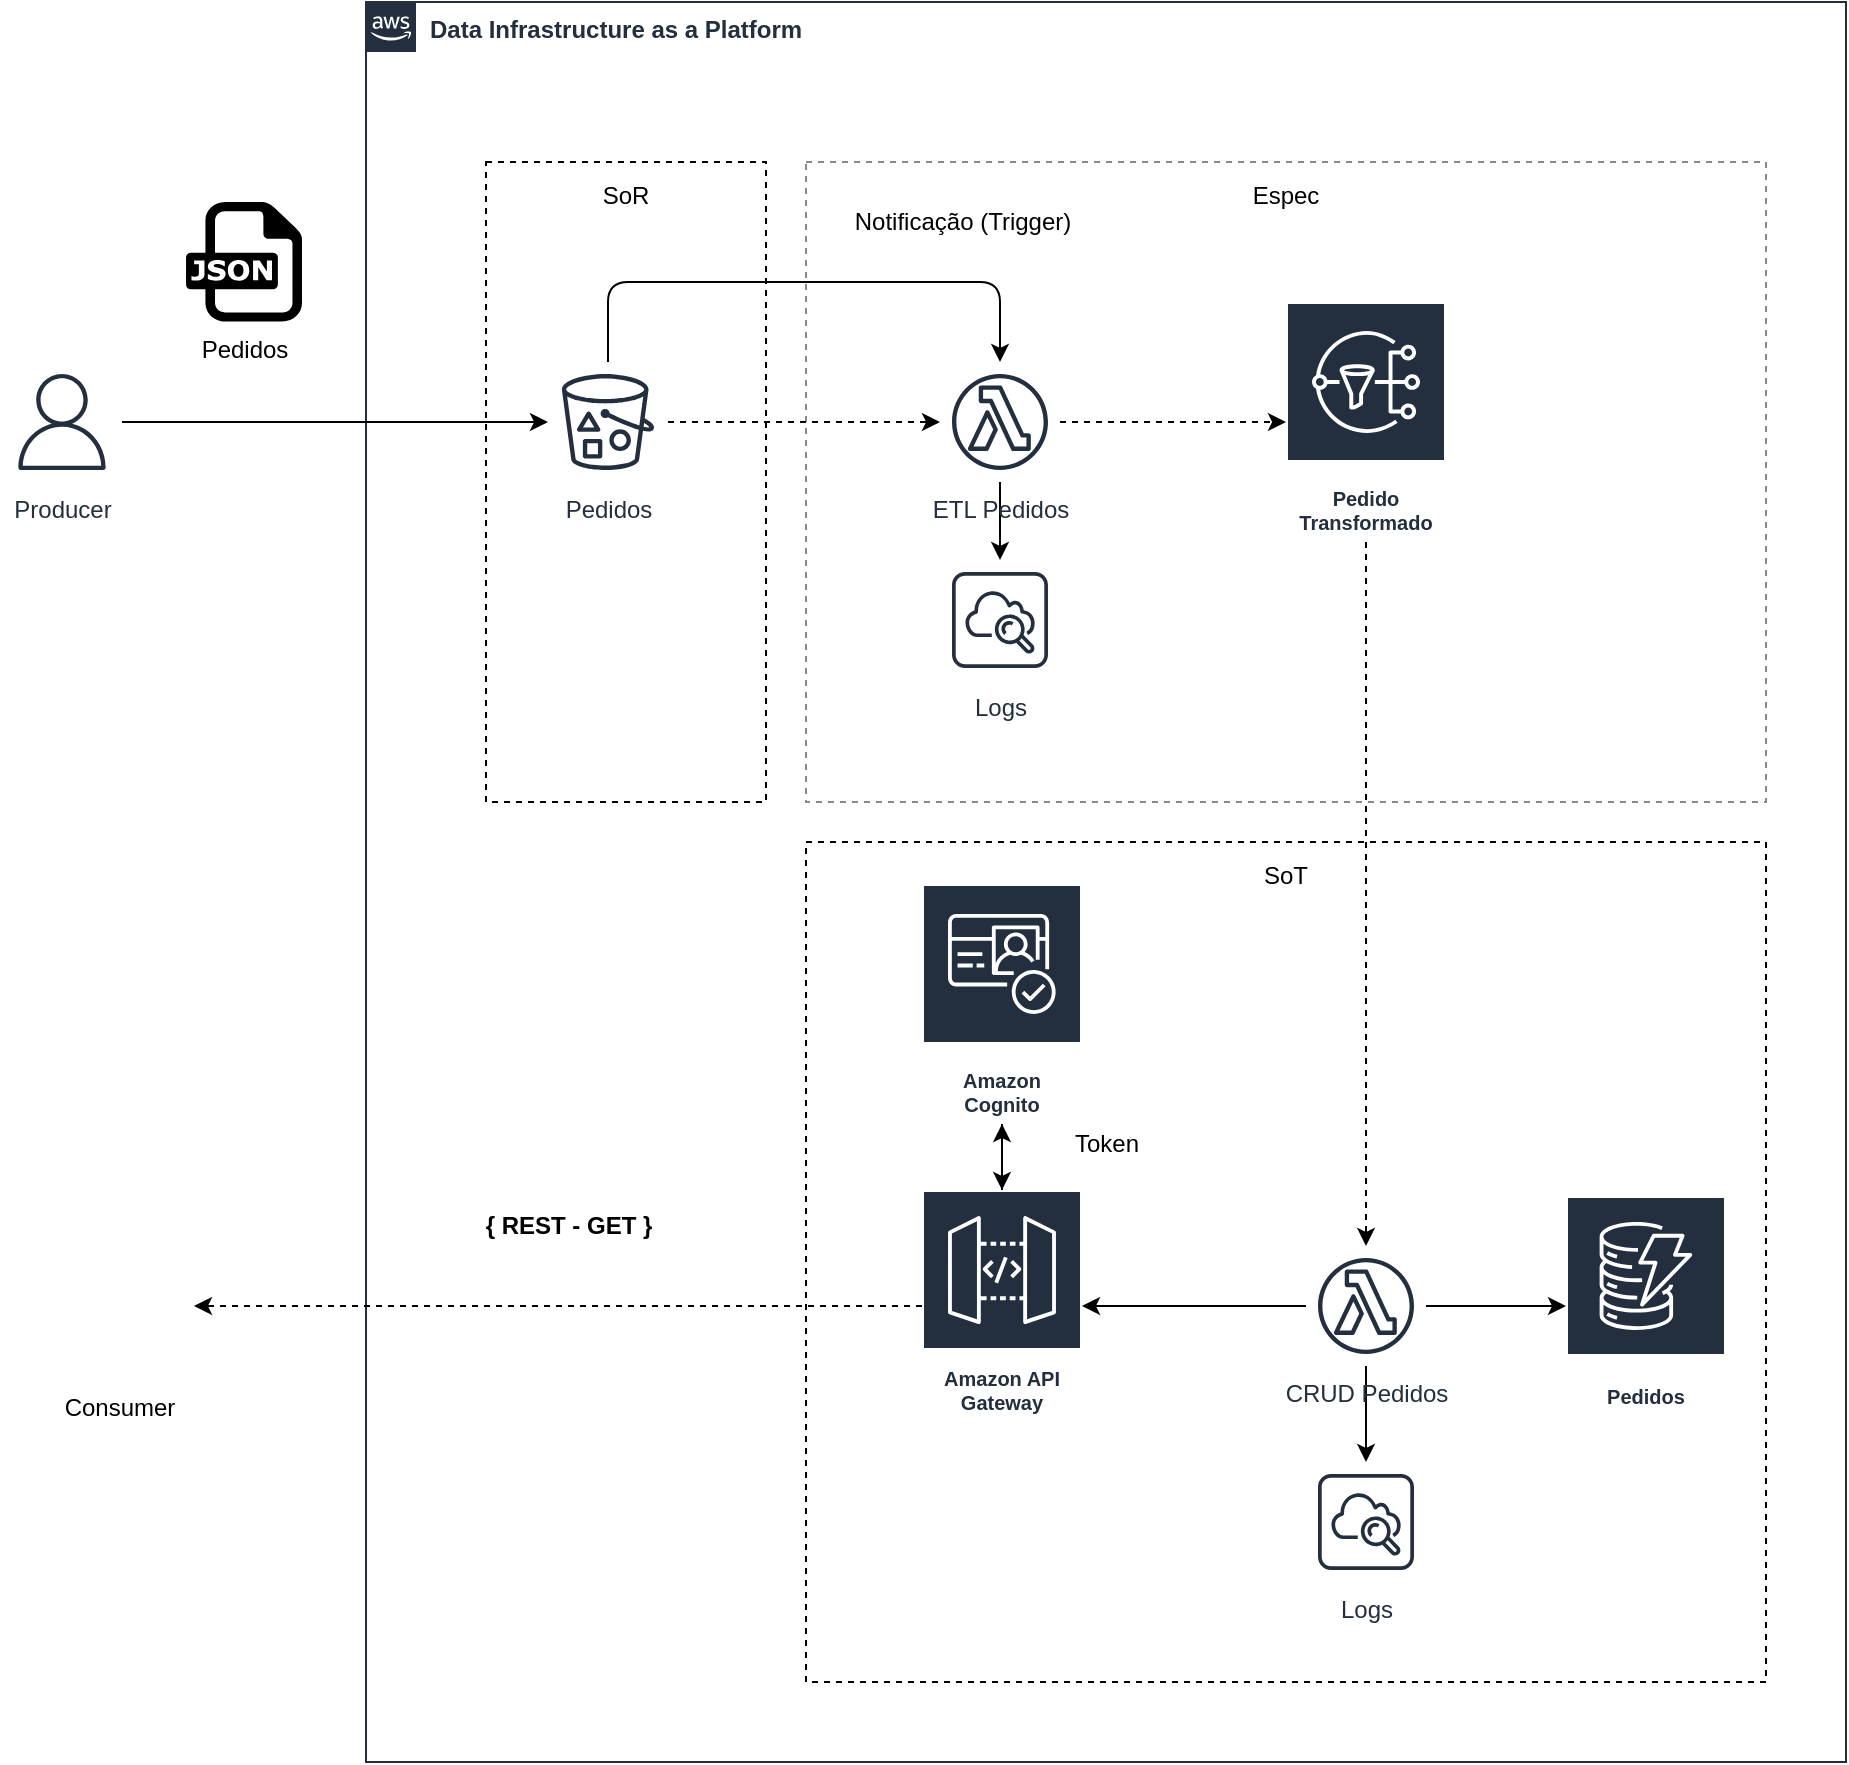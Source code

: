 <mxfile version="14.6.13" type="device" pages="2"><diagram id="7bRCLN8JIusY9yEpDGm1" name="Diagrama "><mxGraphModel dx="3027" dy="1966" grid="1" gridSize="10" guides="1" tooltips="1" connect="1" arrows="1" fold="1" page="1" pageScale="1" pageWidth="827" pageHeight="1169" math="0" shadow="0"><root><mxCell id="0"/><mxCell id="1" parent="0"/><mxCell id="kMIfG-kZ2XxKV5-afjMU-1" value="&lt;b&gt;Data Infrastructure as a Platform&lt;/b&gt;" style="points=[[0,0],[0.25,0],[0.5,0],[0.75,0],[1,0],[1,0.25],[1,0.5],[1,0.75],[1,1],[0.75,1],[0.5,1],[0.25,1],[0,1],[0,0.75],[0,0.5],[0,0.25]];outlineConnect=0;gradientColor=none;html=1;whiteSpace=wrap;fontSize=12;fontStyle=0;shape=mxgraph.aws4.group;grIcon=mxgraph.aws4.group_aws_cloud_alt;strokeColor=#232F3E;fillColor=none;verticalAlign=top;align=left;spacingLeft=30;fontColor=#232F3E;dashed=0;" parent="1" vertex="1"><mxGeometry x="80" y="-40" width="740" height="880" as="geometry"/></mxCell><mxCell id="kMIfG-kZ2XxKV5-afjMU-25" value="&lt;span style=&quot;color: rgb(0 , 0 , 0)&quot;&gt;Espec&lt;/span&gt;" style="outlineConnect=0;gradientColor=none;html=1;whiteSpace=wrap;fontSize=12;fontStyle=0;strokeColor=#858B94;fillColor=none;verticalAlign=top;align=center;fontColor=#858B94;dashed=1;spacingTop=3;" parent="1" vertex="1"><mxGeometry x="300" y="40" width="480" height="320" as="geometry"/></mxCell><mxCell id="kMIfG-kZ2XxKV5-afjMU-24" value="&lt;font color=&quot;#000000&quot;&gt;SoR&lt;/font&gt;" style="outlineConnect=0;gradientColor=none;html=1;whiteSpace=wrap;fontSize=12;fontStyle=0;strokeColor=#000000;fillColor=none;verticalAlign=top;align=center;fontColor=#858B94;dashed=1;spacingTop=3;" parent="1" vertex="1"><mxGeometry x="140" y="40" width="140" height="320" as="geometry"/></mxCell><mxCell id="kMIfG-kZ2XxKV5-afjMU-26" value="&lt;font color=&quot;#000000&quot;&gt;SoT&lt;/font&gt;" style="outlineConnect=0;gradientColor=none;html=1;whiteSpace=wrap;fontSize=12;fontStyle=0;strokeColor=#000000;fillColor=none;verticalAlign=top;align=center;fontColor=#858B94;dashed=1;spacingTop=3;" parent="1" vertex="1"><mxGeometry x="300" y="380" width="480" height="420" as="geometry"/></mxCell><mxCell id="kMIfG-kZ2XxKV5-afjMU-6" style="edgeStyle=orthogonalEdgeStyle;rounded=0;orthogonalLoop=1;jettySize=auto;html=1;dashed=1;" parent="1" source="kMIfG-kZ2XxKV5-afjMU-2" target="kMIfG-kZ2XxKV5-afjMU-5" edge="1"><mxGeometry relative="1" as="geometry"/></mxCell><mxCell id="kMIfG-kZ2XxKV5-afjMU-7" style="edgeStyle=orthogonalEdgeStyle;orthogonalLoop=1;jettySize=auto;html=1;rounded=1;" parent="1" source="kMIfG-kZ2XxKV5-afjMU-2" target="kMIfG-kZ2XxKV5-afjMU-5" edge="1"><mxGeometry relative="1" as="geometry"><Array as="points"><mxPoint x="201" y="100"/><mxPoint x="397" y="100"/></Array></mxGeometry></mxCell><mxCell id="kMIfG-kZ2XxKV5-afjMU-2" value="Pedidos" style="outlineConnect=0;fontColor=#232F3E;gradientColor=none;strokeColor=#232F3E;fillColor=#ffffff;dashed=0;verticalLabelPosition=bottom;verticalAlign=top;align=center;html=1;fontSize=12;fontStyle=0;aspect=fixed;shape=mxgraph.aws4.resourceIcon;resIcon=mxgraph.aws4.bucket_with_objects;" parent="1" vertex="1"><mxGeometry x="171" y="140" width="60" height="60" as="geometry"/></mxCell><mxCell id="kMIfG-kZ2XxKV5-afjMU-9" style="edgeStyle=orthogonalEdgeStyle;rounded=1;orthogonalLoop=1;jettySize=auto;html=1;dashed=1;" parent="1" source="kMIfG-kZ2XxKV5-afjMU-5" target="kMIfG-kZ2XxKV5-afjMU-8" edge="1"><mxGeometry relative="1" as="geometry"/></mxCell><mxCell id="kMIfG-kZ2XxKV5-afjMU-11" style="edgeStyle=orthogonalEdgeStyle;rounded=1;orthogonalLoop=1;jettySize=auto;html=1;" parent="1" source="kMIfG-kZ2XxKV5-afjMU-5" target="kMIfG-kZ2XxKV5-afjMU-10" edge="1"><mxGeometry relative="1" as="geometry"/></mxCell><mxCell id="kMIfG-kZ2XxKV5-afjMU-5" value="ETL Pedidos" style="outlineConnect=0;fontColor=#232F3E;gradientColor=none;strokeColor=#232F3E;fillColor=#ffffff;dashed=0;verticalLabelPosition=bottom;verticalAlign=top;align=center;html=1;fontSize=12;fontStyle=0;aspect=fixed;shape=mxgraph.aws4.resourceIcon;resIcon=mxgraph.aws4.lambda_function;" parent="1" vertex="1"><mxGeometry x="367" y="140" width="60" height="60" as="geometry"/></mxCell><mxCell id="kMIfG-kZ2XxKV5-afjMU-13" style="edgeStyle=orthogonalEdgeStyle;rounded=1;orthogonalLoop=1;jettySize=auto;html=1;dashed=1;" parent="1" source="kMIfG-kZ2XxKV5-afjMU-8" target="kMIfG-kZ2XxKV5-afjMU-12" edge="1"><mxGeometry relative="1" as="geometry"/></mxCell><mxCell id="kMIfG-kZ2XxKV5-afjMU-8" value="Pedido Transformado" style="outlineConnect=0;fontColor=#232F3E;gradientColor=none;strokeColor=#ffffff;fillColor=#232F3E;dashed=0;verticalLabelPosition=middle;verticalAlign=bottom;align=center;html=1;whiteSpace=wrap;fontSize=10;fontStyle=1;spacing=3;shape=mxgraph.aws4.productIcon;prIcon=mxgraph.aws4.sns;" parent="1" vertex="1"><mxGeometry x="540" y="110" width="80" height="120" as="geometry"/></mxCell><mxCell id="kMIfG-kZ2XxKV5-afjMU-10" value="Logs" style="outlineConnect=0;fontColor=#232F3E;gradientColor=none;strokeColor=#232F3E;fillColor=#ffffff;dashed=0;verticalLabelPosition=bottom;verticalAlign=top;align=center;html=1;fontSize=12;fontStyle=0;aspect=fixed;shape=mxgraph.aws4.resourceIcon;resIcon=mxgraph.aws4.instance_with_cloudwatch;" parent="1" vertex="1"><mxGeometry x="367" y="239" width="60" height="60" as="geometry"/></mxCell><mxCell id="kMIfG-kZ2XxKV5-afjMU-15" style="edgeStyle=orthogonalEdgeStyle;rounded=1;orthogonalLoop=1;jettySize=auto;html=1;" parent="1" source="kMIfG-kZ2XxKV5-afjMU-12" target="kMIfG-kZ2XxKV5-afjMU-14" edge="1"><mxGeometry relative="1" as="geometry"/></mxCell><mxCell id="kMIfG-kZ2XxKV5-afjMU-17" style="edgeStyle=orthogonalEdgeStyle;rounded=1;orthogonalLoop=1;jettySize=auto;html=1;" parent="1" source="kMIfG-kZ2XxKV5-afjMU-12" target="kMIfG-kZ2XxKV5-afjMU-16" edge="1"><mxGeometry relative="1" as="geometry"/></mxCell><mxCell id="kMIfG-kZ2XxKV5-afjMU-20" style="edgeStyle=orthogonalEdgeStyle;rounded=1;orthogonalLoop=1;jettySize=auto;html=1;" parent="1" source="kMIfG-kZ2XxKV5-afjMU-12" target="kMIfG-kZ2XxKV5-afjMU-19" edge="1"><mxGeometry relative="1" as="geometry"/></mxCell><mxCell id="kMIfG-kZ2XxKV5-afjMU-12" value="CRUD Pedidos" style="outlineConnect=0;fontColor=#232F3E;gradientColor=none;strokeColor=#232F3E;fillColor=#ffffff;dashed=0;verticalLabelPosition=bottom;verticalAlign=top;align=center;html=1;fontSize=12;fontStyle=0;aspect=fixed;shape=mxgraph.aws4.resourceIcon;resIcon=mxgraph.aws4.lambda_function;" parent="1" vertex="1"><mxGeometry x="550" y="582" width="60" height="60" as="geometry"/></mxCell><mxCell id="kMIfG-kZ2XxKV5-afjMU-14" value="Logs" style="outlineConnect=0;fontColor=#232F3E;gradientColor=none;strokeColor=#232F3E;fillColor=#ffffff;dashed=0;verticalLabelPosition=bottom;verticalAlign=top;align=center;html=1;fontSize=12;fontStyle=0;aspect=fixed;shape=mxgraph.aws4.resourceIcon;resIcon=mxgraph.aws4.instance_with_cloudwatch;" parent="1" vertex="1"><mxGeometry x="550" y="690" width="60" height="60" as="geometry"/></mxCell><mxCell id="kMIfG-kZ2XxKV5-afjMU-16" value="Pedidos" style="outlineConnect=0;fontColor=#232F3E;gradientColor=none;strokeColor=#ffffff;fillColor=#232F3E;dashed=0;verticalLabelPosition=middle;verticalAlign=bottom;align=center;html=1;whiteSpace=wrap;fontSize=10;fontStyle=1;spacing=3;shape=mxgraph.aws4.productIcon;prIcon=mxgraph.aws4.dynamodb;" parent="1" vertex="1"><mxGeometry x="680" y="557" width="80" height="110" as="geometry"/></mxCell><mxCell id="kMIfG-kZ2XxKV5-afjMU-27" style="edgeStyle=orthogonalEdgeStyle;rounded=1;orthogonalLoop=1;jettySize=auto;html=1;" parent="1" source="kMIfG-kZ2XxKV5-afjMU-19" target="kMIfG-kZ2XxKV5-afjMU-21" edge="1"><mxGeometry relative="1" as="geometry"/></mxCell><mxCell id="kMIfG-kZ2XxKV5-afjMU-34" style="edgeStyle=orthogonalEdgeStyle;rounded=1;orthogonalLoop=1;jettySize=auto;html=1;dashed=1;" parent="1" source="kMIfG-kZ2XxKV5-afjMU-19" target="kMIfG-kZ2XxKV5-afjMU-33" edge="1"><mxGeometry relative="1" as="geometry"/></mxCell><mxCell id="kMIfG-kZ2XxKV5-afjMU-19" value="Amazon API Gateway" style="outlineConnect=0;fontColor=#232F3E;gradientColor=none;strokeColor=#ffffff;fillColor=#232F3E;dashed=0;verticalLabelPosition=middle;verticalAlign=bottom;align=center;html=1;whiteSpace=wrap;fontSize=10;fontStyle=1;spacing=3;shape=mxgraph.aws4.productIcon;prIcon=mxgraph.aws4.api_gateway;" parent="1" vertex="1"><mxGeometry x="358" y="554" width="80" height="116" as="geometry"/></mxCell><mxCell id="kMIfG-kZ2XxKV5-afjMU-28" style="edgeStyle=orthogonalEdgeStyle;rounded=1;orthogonalLoop=1;jettySize=auto;html=1;" parent="1" source="kMIfG-kZ2XxKV5-afjMU-21" target="kMIfG-kZ2XxKV5-afjMU-19" edge="1"><mxGeometry relative="1" as="geometry"/></mxCell><mxCell id="kMIfG-kZ2XxKV5-afjMU-21" value="Amazon Cognito" style="outlineConnect=0;fontColor=#232F3E;gradientColor=none;strokeColor=#ffffff;fillColor=#232F3E;dashed=0;verticalLabelPosition=middle;verticalAlign=bottom;align=center;html=1;whiteSpace=wrap;fontSize=10;fontStyle=1;spacing=3;shape=mxgraph.aws4.productIcon;prIcon=mxgraph.aws4.cognito;" parent="1" vertex="1"><mxGeometry x="358" y="401" width="80" height="120" as="geometry"/></mxCell><mxCell id="kMIfG-kZ2XxKV5-afjMU-30" style="edgeStyle=orthogonalEdgeStyle;rounded=1;orthogonalLoop=1;jettySize=auto;html=1;" parent="1" source="kMIfG-kZ2XxKV5-afjMU-29" target="kMIfG-kZ2XxKV5-afjMU-2" edge="1"><mxGeometry relative="1" as="geometry"><mxPoint x="50" y="170" as="targetPoint"/></mxGeometry></mxCell><mxCell id="kMIfG-kZ2XxKV5-afjMU-29" value="Producer" style="outlineConnect=0;fontColor=#232F3E;gradientColor=none;strokeColor=#232F3E;fillColor=#ffffff;dashed=0;verticalLabelPosition=bottom;verticalAlign=top;align=center;html=1;fontSize=12;fontStyle=0;aspect=fixed;shape=mxgraph.aws4.resourceIcon;resIcon=mxgraph.aws4.user;" parent="1" vertex="1"><mxGeometry x="-102" y="140" width="60" height="60" as="geometry"/></mxCell><mxCell id="kMIfG-kZ2XxKV5-afjMU-33" value="Consumer" style="shape=image;verticalLabelPosition=bottom;labelBackgroundColor=#ffffff;verticalAlign=top;aspect=fixed;imageAspect=0;image=/home/carlos/Downloads/insomnia-logo-A35E09EB19-seeklogo.com.png;fillColor=#000000;" parent="1" vertex="1"><mxGeometry x="-80" y="575" width="74" height="74" as="geometry"/></mxCell><mxCell id="kMIfG-kZ2XxKV5-afjMU-35" value="Pedidos" style="dashed=0;outlineConnect=0;html=1;align=center;labelPosition=center;verticalLabelPosition=bottom;verticalAlign=top;shape=mxgraph.weblogos.json" parent="1" vertex="1"><mxGeometry x="-10" y="60" width="58" height="59.8" as="geometry"/></mxCell><mxCell id="kMIfG-kZ2XxKV5-afjMU-36" value="Notificação (Trigger)" style="text;html=1;align=center;verticalAlign=middle;resizable=0;points=[];autosize=1;strokeColor=none;" parent="1" vertex="1"><mxGeometry x="318" y="60" width="120" height="20" as="geometry"/></mxCell><mxCell id="kMIfG-kZ2XxKV5-afjMU-37" value="&lt;b&gt;{ REST - GET }&lt;/b&gt;" style="text;html=1;align=center;verticalAlign=middle;resizable=0;points=[];autosize=1;strokeColor=none;" parent="1" vertex="1"><mxGeometry x="131" y="562" width="100" height="20" as="geometry"/></mxCell><mxCell id="kMIfG-kZ2XxKV5-afjMU-38" value="Token" style="text;html=1;align=center;verticalAlign=middle;resizable=0;points=[];autosize=1;strokeColor=none;" parent="1" vertex="1"><mxGeometry x="425" y="521" width="50" height="20" as="geometry"/></mxCell></root></mxGraphModel></diagram><diagram id="82RQSQwWm1QwLnbKYQ6V" name="Diagrama V2"><mxGraphModel dx="3467" dy="2125" grid="1" gridSize="10" guides="1" tooltips="1" connect="1" arrows="1" fold="1" page="1" pageScale="1" pageWidth="827" pageHeight="1169" math="0" shadow="0"><root><mxCell id="2MVRSRnJ4XyWGXJKMUaI-0"/><mxCell id="2MVRSRnJ4XyWGXJKMUaI-1" parent="2MVRSRnJ4XyWGXJKMUaI-0"/><mxCell id="ZOmo52U6UvI4Ss1eRWlx-0" value="&lt;b&gt;Infraestrutura de Dados como Plataforma&lt;/b&gt;" style="points=[[0,0],[0.25,0],[0.5,0],[0.75,0],[1,0],[1,0.25],[1,0.5],[1,0.75],[1,1],[0.75,1],[0.5,1],[0.25,1],[0,1],[0,0.75],[0,0.5],[0,0.25]];outlineConnect=0;gradientColor=none;html=1;whiteSpace=wrap;fontSize=12;fontStyle=0;shape=mxgraph.aws4.group;grIcon=mxgraph.aws4.group_aws_cloud_alt;strokeColor=#232F3E;fillColor=none;verticalAlign=top;align=left;spacingLeft=30;fontColor=#232F3E;dashed=0;" vertex="1" parent="2MVRSRnJ4XyWGXJKMUaI-1"><mxGeometry x="80" y="-80" width="830" height="830" as="geometry"/></mxCell><mxCell id="ZOmo52U6UvI4Ss1eRWlx-1" value="&lt;font color=&quot;#000000&quot;&gt;SoT&lt;/font&gt;" style="outlineConnect=0;gradientColor=none;html=1;whiteSpace=wrap;fontSize=12;fontStyle=0;strokeColor=#000000;fillColor=none;verticalAlign=top;align=center;fontColor=#858B94;dashed=1;spacingTop=3;" vertex="1" parent="2MVRSRnJ4XyWGXJKMUaI-1"><mxGeometry x="300" y="40" width="590" height="320" as="geometry"/></mxCell><mxCell id="ZOmo52U6UvI4Ss1eRWlx-2" value="&lt;font color=&quot;#000000&quot;&gt;SoR&lt;/font&gt;" style="outlineConnect=0;gradientColor=none;html=1;whiteSpace=wrap;fontSize=12;fontStyle=0;strokeColor=#000000;fillColor=none;verticalAlign=top;align=center;fontColor=#858B94;dashed=1;spacingTop=3;" vertex="1" parent="2MVRSRnJ4XyWGXJKMUaI-1"><mxGeometry x="110" y="40" width="170" height="320" as="geometry"/></mxCell><mxCell id="ZOmo52U6UvI4Ss1eRWlx-3" value="&lt;font color=&quot;#000000&quot;&gt;Espec&lt;/font&gt;" style="outlineConnect=0;gradientColor=none;html=1;whiteSpace=wrap;fontSize=12;fontStyle=0;strokeColor=#000000;fillColor=none;verticalAlign=top;align=center;fontColor=#858B94;dashed=1;spacingTop=3;" vertex="1" parent="2MVRSRnJ4XyWGXJKMUaI-1"><mxGeometry x="110" y="380" width="780" height="340" as="geometry"/></mxCell><mxCell id="w_mjhMhCYcEAJJIQXx1s-10" style="edgeStyle=orthogonalEdgeStyle;rounded=0;orthogonalLoop=1;jettySize=auto;html=1;" edge="1" parent="2MVRSRnJ4XyWGXJKMUaI-1" source="ZOmo52U6UvI4Ss1eRWlx-6" target="w_mjhMhCYcEAJJIQXx1s-9"><mxGeometry relative="1" as="geometry"/></mxCell><mxCell id="KvSG5gZJsBLFq5heyoiu-20" style="edgeStyle=orthogonalEdgeStyle;rounded=1;orthogonalLoop=1;jettySize=auto;html=1;dashed=1;" edge="1" parent="2MVRSRnJ4XyWGXJKMUaI-1" source="ZOmo52U6UvI4Ss1eRWlx-6" target="mTCWCT2mYufTC-F9cfn0-2"><mxGeometry relative="1" as="geometry"><Array as="points"><mxPoint x="174" y="272"/></Array></mxGeometry></mxCell><mxCell id="ZOmo52U6UvI4Ss1eRWlx-6" value="sor-sales-csv" style="outlineConnect=0;fontColor=#232F3E;gradientColor=none;strokeColor=#232F3E;fillColor=#ffffff;dashed=0;verticalLabelPosition=bottom;verticalAlign=top;align=center;html=1;fontSize=12;fontStyle=0;aspect=fixed;shape=mxgraph.aws4.resourceIcon;resIcon=mxgraph.aws4.bucket_with_objects;" vertex="1" parent="2MVRSRnJ4XyWGXJKMUaI-1"><mxGeometry x="144" y="95" width="60" height="60" as="geometry"/></mxCell><mxCell id="KvSG5gZJsBLFq5heyoiu-1" style="edgeStyle=orthogonalEdgeStyle;rounded=1;orthogonalLoop=1;jettySize=auto;html=1;" edge="1" parent="2MVRSRnJ4XyWGXJKMUaI-1" source="w_mjhMhCYcEAJJIQXx1s-0" target="KvSG5gZJsBLFq5heyoiu-0"><mxGeometry relative="1" as="geometry"/></mxCell><mxCell id="KvSG5gZJsBLFq5heyoiu-9" style="edgeStyle=orthogonalEdgeStyle;rounded=1;orthogonalLoop=1;jettySize=auto;html=1;dashed=1;" edge="1" parent="2MVRSRnJ4XyWGXJKMUaI-1" source="w_mjhMhCYcEAJJIQXx1s-0" target="KvSG5gZJsBLFq5heyoiu-8"><mxGeometry relative="1" as="geometry"/></mxCell><mxCell id="KvSG5gZJsBLFq5heyoiu-11" style="edgeStyle=orthogonalEdgeStyle;rounded=1;orthogonalLoop=1;jettySize=auto;html=1;dashed=1;" edge="1" parent="2MVRSRnJ4XyWGXJKMUaI-1" source="w_mjhMhCYcEAJJIQXx1s-0" target="w_mjhMhCYcEAJJIQXx1s-24"><mxGeometry relative="1" as="geometry"/></mxCell><mxCell id="w_mjhMhCYcEAJJIQXx1s-0" value="sot-sales-parquet" style="outlineConnect=0;fontColor=#232F3E;gradientColor=none;strokeColor=#232F3E;fillColor=#ffffff;dashed=0;verticalLabelPosition=bottom;verticalAlign=top;align=center;html=1;fontSize=12;fontStyle=0;aspect=fixed;shape=mxgraph.aws4.resourceIcon;resIcon=mxgraph.aws4.bucket_with_objects;" vertex="1" parent="2MVRSRnJ4XyWGXJKMUaI-1"><mxGeometry x="500" y="241" width="60" height="60" as="geometry"/></mxCell><mxCell id="KvSG5gZJsBLFq5heyoiu-12" style="edgeStyle=orthogonalEdgeStyle;rounded=1;orthogonalLoop=1;jettySize=auto;html=1;dashed=1;" edge="1" parent="2MVRSRnJ4XyWGXJKMUaI-1" source="w_mjhMhCYcEAJJIQXx1s-2" target="KvSG5gZJsBLFq5heyoiu-2"><mxGeometry relative="1" as="geometry"/></mxCell><mxCell id="w_mjhMhCYcEAJJIQXx1s-2" value="espec-sales-json" style="outlineConnect=0;fontColor=#232F3E;gradientColor=none;strokeColor=#232F3E;fillColor=#ffffff;dashed=0;verticalLabelPosition=bottom;verticalAlign=top;align=center;html=1;fontSize=12;fontStyle=0;aspect=fixed;shape=mxgraph.aws4.resourceIcon;resIcon=mxgraph.aws4.bucket_with_objects;" vertex="1" parent="2MVRSRnJ4XyWGXJKMUaI-1"><mxGeometry x="500" y="615" width="60" height="60" as="geometry"/></mxCell><mxCell id="w_mjhMhCYcEAJJIQXx1s-5" value="Role" style="outlineConnect=0;fontColor=#232F3E;gradientColor=none;strokeColor=#232F3E;fillColor=#ffffff;dashed=0;verticalLabelPosition=bottom;verticalAlign=top;align=center;html=1;fontSize=12;fontStyle=0;aspect=fixed;shape=mxgraph.aws4.resourceIcon;resIcon=mxgraph.aws4.role;" vertex="1" parent="2MVRSRnJ4XyWGXJKMUaI-1"><mxGeometry x="510" y="-70" width="60" height="60" as="geometry"/></mxCell><mxCell id="w_mjhMhCYcEAJJIQXx1s-6" value="Permissions" style="outlineConnect=0;fontColor=#232F3E;gradientColor=none;strokeColor=#232F3E;fillColor=#ffffff;dashed=0;verticalLabelPosition=bottom;verticalAlign=top;align=center;html=1;fontSize=12;fontStyle=0;aspect=fixed;shape=mxgraph.aws4.resourceIcon;resIcon=mxgraph.aws4.permissions;" vertex="1" parent="2MVRSRnJ4XyWGXJKMUaI-1"><mxGeometry x="630" y="-60" width="60" height="60" as="geometry"/></mxCell><mxCell id="w_mjhMhCYcEAJJIQXx1s-7" value="AWS Glue" style="outlineConnect=0;fontColor=#232F3E;gradientColor=none;strokeColor=#ffffff;fillColor=#232F3E;dashed=0;verticalLabelPosition=middle;verticalAlign=bottom;align=center;html=1;whiteSpace=wrap;fontSize=10;fontStyle=1;spacing=3;shape=mxgraph.aws4.productIcon;prIcon=mxgraph.aws4.glue;" vertex="1" parent="2MVRSRnJ4XyWGXJKMUaI-1"><mxGeometry x="670" y="220" width="80" height="100" as="geometry"/></mxCell><mxCell id="mTCWCT2mYufTC-F9cfn0-1" style="edgeStyle=orthogonalEdgeStyle;rounded=0;orthogonalLoop=1;jettySize=auto;html=1;" edge="1" parent="2MVRSRnJ4XyWGXJKMUaI-1" source="w_mjhMhCYcEAJJIQXx1s-8" target="mTCWCT2mYufTC-F9cfn0-0"><mxGeometry relative="1" as="geometry"/></mxCell><mxCell id="w_mjhMhCYcEAJJIQXx1s-8" value="Amazon Athena" style="outlineConnect=0;fontColor=#232F3E;gradientColor=none;strokeColor=#ffffff;fillColor=#232F3E;dashed=0;verticalLabelPosition=middle;verticalAlign=bottom;align=center;html=1;whiteSpace=wrap;fontSize=10;fontStyle=1;spacing=3;shape=mxgraph.aws4.productIcon;prIcon=mxgraph.aws4.athena;" vertex="1" parent="2MVRSRnJ4XyWGXJKMUaI-1"><mxGeometry x="695" y="69" width="80" height="110" as="geometry"/></mxCell><mxCell id="w_mjhMhCYcEAJJIQXx1s-26" style="edgeStyle=orthogonalEdgeStyle;rounded=0;orthogonalLoop=1;jettySize=auto;html=1;" edge="1" parent="2MVRSRnJ4XyWGXJKMUaI-1" source="w_mjhMhCYcEAJJIQXx1s-9" target="w_mjhMhCYcEAJJIQXx1s-24"><mxGeometry relative="1" as="geometry"/></mxCell><mxCell id="w_mjhMhCYcEAJJIQXx1s-9" value="" style="outlineConnect=0;fontColor=#232F3E;gradientColor=none;fillColor=#000000;strokeColor=#000000;dashed=0;verticalLabelPosition=bottom;verticalAlign=top;align=center;html=1;fontSize=12;fontStyle=0;aspect=fixed;pointerEvents=1;shape=mxgraph.aws4.glue_crawlers;" vertex="1" parent="2MVRSRnJ4XyWGXJKMUaI-1"><mxGeometry x="350" y="98.5" width="53" height="53" as="geometry"/></mxCell><mxCell id="w_mjhMhCYcEAJJIQXx1s-27" style="edgeStyle=orthogonalEdgeStyle;rounded=0;orthogonalLoop=1;jettySize=auto;html=1;" edge="1" parent="2MVRSRnJ4XyWGXJKMUaI-1" source="w_mjhMhCYcEAJJIQXx1s-24" target="w_mjhMhCYcEAJJIQXx1s-8"><mxGeometry relative="1" as="geometry"/></mxCell><mxCell id="w_mjhMhCYcEAJJIQXx1s-24" value="sales_parquet" style="outlineConnect=0;fontColor=#232F3E;gradientColor=none;strokeColor=#232F3E;fillColor=#ffffff;dashed=0;verticalLabelPosition=bottom;verticalAlign=top;align=center;html=1;fontSize=12;fontStyle=0;aspect=fixed;shape=mxgraph.aws4.resourceIcon;resIcon=mxgraph.aws4.table;" vertex="1" parent="2MVRSRnJ4XyWGXJKMUaI-1"><mxGeometry x="500" y="94.5" width="60" height="60" as="geometry"/></mxCell><mxCell id="mTCWCT2mYufTC-F9cfn0-0" value="Financeiro" style="outlineConnect=0;fontColor=#232F3E;gradientColor=none;fillColor=#232F3E;strokeColor=none;dashed=0;verticalLabelPosition=bottom;verticalAlign=top;align=center;html=1;fontSize=12;fontStyle=0;aspect=fixed;pointerEvents=1;shape=mxgraph.aws4.user;" vertex="1" parent="2MVRSRnJ4XyWGXJKMUaI-1"><mxGeometry x="964" y="95" width="58" height="58" as="geometry"/></mxCell><mxCell id="mTCWCT2mYufTC-F9cfn0-3" style="edgeStyle=orthogonalEdgeStyle;rounded=0;orthogonalLoop=1;jettySize=auto;html=1;dashed=1;" edge="1" parent="2MVRSRnJ4XyWGXJKMUaI-1" source="mTCWCT2mYufTC-F9cfn0-2" target="w_mjhMhCYcEAJJIQXx1s-0"><mxGeometry relative="1" as="geometry"/></mxCell><mxCell id="mTCWCT2mYufTC-F9cfn0-2" value="" style="html=1;aspect=fixed;strokeColor=none;shadow=0;align=center;verticalAlign=top;fillColor=#000000;shape=mxgraph.gcp2.gear_load" vertex="1" parent="2MVRSRnJ4XyWGXJKMUaI-1"><mxGeometry x="370" y="237" width="75.63" height="69.58" as="geometry"/></mxCell><mxCell id="KvSG5gZJsBLFq5heyoiu-3" style="edgeStyle=orthogonalEdgeStyle;rounded=1;orthogonalLoop=1;jettySize=auto;html=1;" edge="1" parent="2MVRSRnJ4XyWGXJKMUaI-1" source="KvSG5gZJsBLFq5heyoiu-0" target="KvSG5gZJsBLFq5heyoiu-2"><mxGeometry relative="1" as="geometry"/></mxCell><mxCell id="KvSG5gZJsBLFq5heyoiu-0" value="" style="outlineConnect=0;fontColor=#232F3E;gradientColor=none;fillColor=#000000;strokeColor=#000000;dashed=0;verticalLabelPosition=bottom;verticalAlign=top;align=center;html=1;fontSize=12;fontStyle=0;aspect=fixed;pointerEvents=1;shape=mxgraph.aws4.glue_crawlers;" vertex="1" parent="2MVRSRnJ4XyWGXJKMUaI-1"><mxGeometry x="585" y="438" width="53" height="53" as="geometry"/></mxCell><mxCell id="KvSG5gZJsBLFq5heyoiu-5" style="edgeStyle=orthogonalEdgeStyle;rounded=1;orthogonalLoop=1;jettySize=auto;html=1;" edge="1" parent="2MVRSRnJ4XyWGXJKMUaI-1" source="KvSG5gZJsBLFq5heyoiu-2" target="KvSG5gZJsBLFq5heyoiu-4"><mxGeometry relative="1" as="geometry"/></mxCell><mxCell id="KvSG5gZJsBLFq5heyoiu-2" value="sales_json" style="outlineConnect=0;fontColor=#232F3E;gradientColor=none;strokeColor=#232F3E;fillColor=#ffffff;dashed=0;verticalLabelPosition=bottom;verticalAlign=top;align=center;html=1;fontSize=12;fontStyle=0;aspect=fixed;shape=mxgraph.aws4.resourceIcon;resIcon=mxgraph.aws4.table;" vertex="1" parent="2MVRSRnJ4XyWGXJKMUaI-1"><mxGeometry x="690" y="434.5" width="60" height="60" as="geometry"/></mxCell><mxCell id="KvSG5gZJsBLFq5heyoiu-7" style="edgeStyle=orthogonalEdgeStyle;rounded=1;orthogonalLoop=1;jettySize=auto;html=1;" edge="1" parent="2MVRSRnJ4XyWGXJKMUaI-1" source="KvSG5gZJsBLFq5heyoiu-4" target="KvSG5gZJsBLFq5heyoiu-6"><mxGeometry relative="1" as="geometry"/></mxCell><mxCell id="KvSG5gZJsBLFq5heyoiu-4" value="Amazon Athena" style="outlineConnect=0;fontColor=#232F3E;gradientColor=none;strokeColor=#ffffff;fillColor=#232F3E;dashed=0;verticalLabelPosition=middle;verticalAlign=bottom;align=center;html=1;whiteSpace=wrap;fontSize=10;fontStyle=1;spacing=3;shape=mxgraph.aws4.productIcon;prIcon=mxgraph.aws4.athena;" vertex="1" parent="2MVRSRnJ4XyWGXJKMUaI-1"><mxGeometry x="790" y="410" width="80" height="110" as="geometry"/></mxCell><mxCell id="KvSG5gZJsBLFq5heyoiu-6" value="Marketing" style="outlineConnect=0;fontColor=#232F3E;gradientColor=none;fillColor=#232F3E;strokeColor=none;dashed=0;verticalLabelPosition=bottom;verticalAlign=top;align=center;html=1;fontSize=12;fontStyle=0;aspect=fixed;pointerEvents=1;shape=mxgraph.aws4.user;" vertex="1" parent="2MVRSRnJ4XyWGXJKMUaI-1"><mxGeometry x="964" y="436" width="58" height="58" as="geometry"/></mxCell><mxCell id="KvSG5gZJsBLFq5heyoiu-10" style="edgeStyle=orthogonalEdgeStyle;rounded=1;orthogonalLoop=1;jettySize=auto;html=1;dashed=1;" edge="1" parent="2MVRSRnJ4XyWGXJKMUaI-1" source="KvSG5gZJsBLFq5heyoiu-8" target="w_mjhMhCYcEAJJIQXx1s-2"><mxGeometry relative="1" as="geometry"/></mxCell><mxCell id="KvSG5gZJsBLFq5heyoiu-8" value="" style="html=1;aspect=fixed;strokeColor=none;shadow=0;align=center;verticalAlign=top;fillColor=#000000;shape=mxgraph.gcp2.gear_load" vertex="1" parent="2MVRSRnJ4XyWGXJKMUaI-1"><mxGeometry x="492" y="510.42" width="75.63" height="69.58" as="geometry"/></mxCell><mxCell id="KvSG5gZJsBLFq5heyoiu-13" value="Glue Data Catalog" style="outlineConnect=0;fontColor=#232F3E;gradientColor=none;fillColor=#000000;strokeColor=none;dashed=0;verticalLabelPosition=bottom;verticalAlign=top;align=center;html=1;fontSize=12;fontStyle=0;aspect=fixed;pointerEvents=1;shape=mxgraph.aws4.glue_data_catalog;" vertex="1" parent="2MVRSRnJ4XyWGXJKMUaI-1"><mxGeometry x="790" y="220" width="72" height="78" as="geometry"/></mxCell><mxCell id="KvSG5gZJsBLFq5heyoiu-14" value="AWS Glue" style="outlineConnect=0;fontColor=#232F3E;gradientColor=none;strokeColor=#ffffff;fillColor=#232F3E;dashed=0;verticalLabelPosition=middle;verticalAlign=bottom;align=center;html=1;whiteSpace=wrap;fontSize=10;fontStyle=1;spacing=3;shape=mxgraph.aws4.productIcon;prIcon=mxgraph.aws4.glue;" vertex="1" parent="2MVRSRnJ4XyWGXJKMUaI-1"><mxGeometry x="170" y="423.5" width="80" height="100" as="geometry"/></mxCell><mxCell id="KvSG5gZJsBLFq5heyoiu-15" value="Glue Data Catalog" style="outlineConnect=0;fontColor=#232F3E;gradientColor=none;fillColor=#000000;strokeColor=none;dashed=0;verticalLabelPosition=bottom;verticalAlign=top;align=center;html=1;fontSize=12;fontStyle=0;aspect=fixed;pointerEvents=1;shape=mxgraph.aws4.glue_data_catalog;" vertex="1" parent="2MVRSRnJ4XyWGXJKMUaI-1"><mxGeometry x="300" y="425.5" width="72" height="78" as="geometry"/></mxCell><mxCell id="KvSG5gZJsBLFq5heyoiu-18" value="CSV" style="verticalLabelPosition=bottom;html=1;verticalAlign=top;align=center;strokeColor=none;fillColor=#000000;shape=mxgraph.azure.cloud_services_configuration_file;pointerEvents=1;" vertex="1" parent="2MVRSRnJ4XyWGXJKMUaI-1"><mxGeometry x="210" y="181" width="47.5" height="50" as="geometry"/></mxCell><mxCell id="KvSG5gZJsBLFq5heyoiu-19" value="Parquet" style="verticalLabelPosition=bottom;html=1;verticalAlign=top;align=center;strokeColor=none;fillColor=#000000;shape=mxgraph.azure.cloud_services_configuration_file;pointerEvents=1;" vertex="1" parent="2MVRSRnJ4XyWGXJKMUaI-1"><mxGeometry x="582.5" y="175" width="47.5" height="50" as="geometry"/></mxCell><mxCell id="KvSG5gZJsBLFq5heyoiu-22" value="JSON" style="verticalLabelPosition=bottom;html=1;verticalAlign=top;align=center;strokeColor=none;fillColor=#000000;shape=mxgraph.azure.cloud_services_configuration_file;pointerEvents=1;" vertex="1" parent="2MVRSRnJ4XyWGXJKMUaI-1"><mxGeometry x="593" y="554" width="47.5" height="50" as="geometry"/></mxCell><mxCell id="KvSG5gZJsBLFq5heyoiu-25" style="edgeStyle=orthogonalEdgeStyle;rounded=1;orthogonalLoop=1;jettySize=auto;html=1;" edge="1" parent="2MVRSRnJ4XyWGXJKMUaI-1" source="KvSG5gZJsBLFq5heyoiu-24" target="ZOmo52U6UvI4Ss1eRWlx-6"><mxGeometry relative="1" as="geometry"/></mxCell><mxCell id="KvSG5gZJsBLFq5heyoiu-24" value="vebdas" style="outlineConnect=0;fontColor=#232F3E;gradientColor=none;strokeColor=#232F3E;fillColor=#ffffff;dashed=0;verticalLabelPosition=bottom;verticalAlign=top;align=center;html=1;fontSize=12;fontStyle=0;aspect=fixed;shape=mxgraph.aws4.resourceIcon;resIcon=mxgraph.aws4.container_1;" vertex="1" parent="2MVRSRnJ4XyWGXJKMUaI-1"><mxGeometry x="-111" y="84" width="82" height="82" as="geometry"/></mxCell><mxCell id="KvSG5gZJsBLFq5heyoiu-26" value="CSV" style="verticalLabelPosition=bottom;html=1;verticalAlign=top;align=center;strokeColor=none;fillColor=#000000;shape=mxgraph.azure.cloud_services_configuration_file;pointerEvents=1;" vertex="1" parent="2MVRSRnJ4XyWGXJKMUaI-1"><mxGeometry x="-11" y="19" width="47.5" height="50" as="geometry"/></mxCell><mxCell id="KvSG5gZJsBLFq5heyoiu-27" value="" style="strokeWidth=2;html=1;shape=mxgraph.flowchart.database;whiteSpace=wrap;fillColor=#FFFFFF;" vertex="1" parent="2MVRSRnJ4XyWGXJKMUaI-1"><mxGeometry x="-136" y="139" width="40" height="40" as="geometry"/></mxCell></root></mxGraphModel></diagram></mxfile>